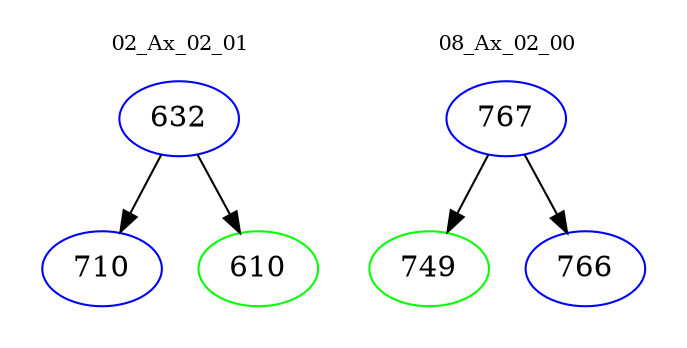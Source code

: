 digraph{
subgraph cluster_0 {
color = white
label = "02_Ax_02_01";
fontsize=10;
T0_632 [label="632", color="blue"]
T0_632 -> T0_710 [color="black"]
T0_710 [label="710", color="blue"]
T0_632 -> T0_610 [color="black"]
T0_610 [label="610", color="green"]
}
subgraph cluster_1 {
color = white
label = "08_Ax_02_00";
fontsize=10;
T1_767 [label="767", color="blue"]
T1_767 -> T1_749 [color="black"]
T1_749 [label="749", color="green"]
T1_767 -> T1_766 [color="black"]
T1_766 [label="766", color="blue"]
}
}
